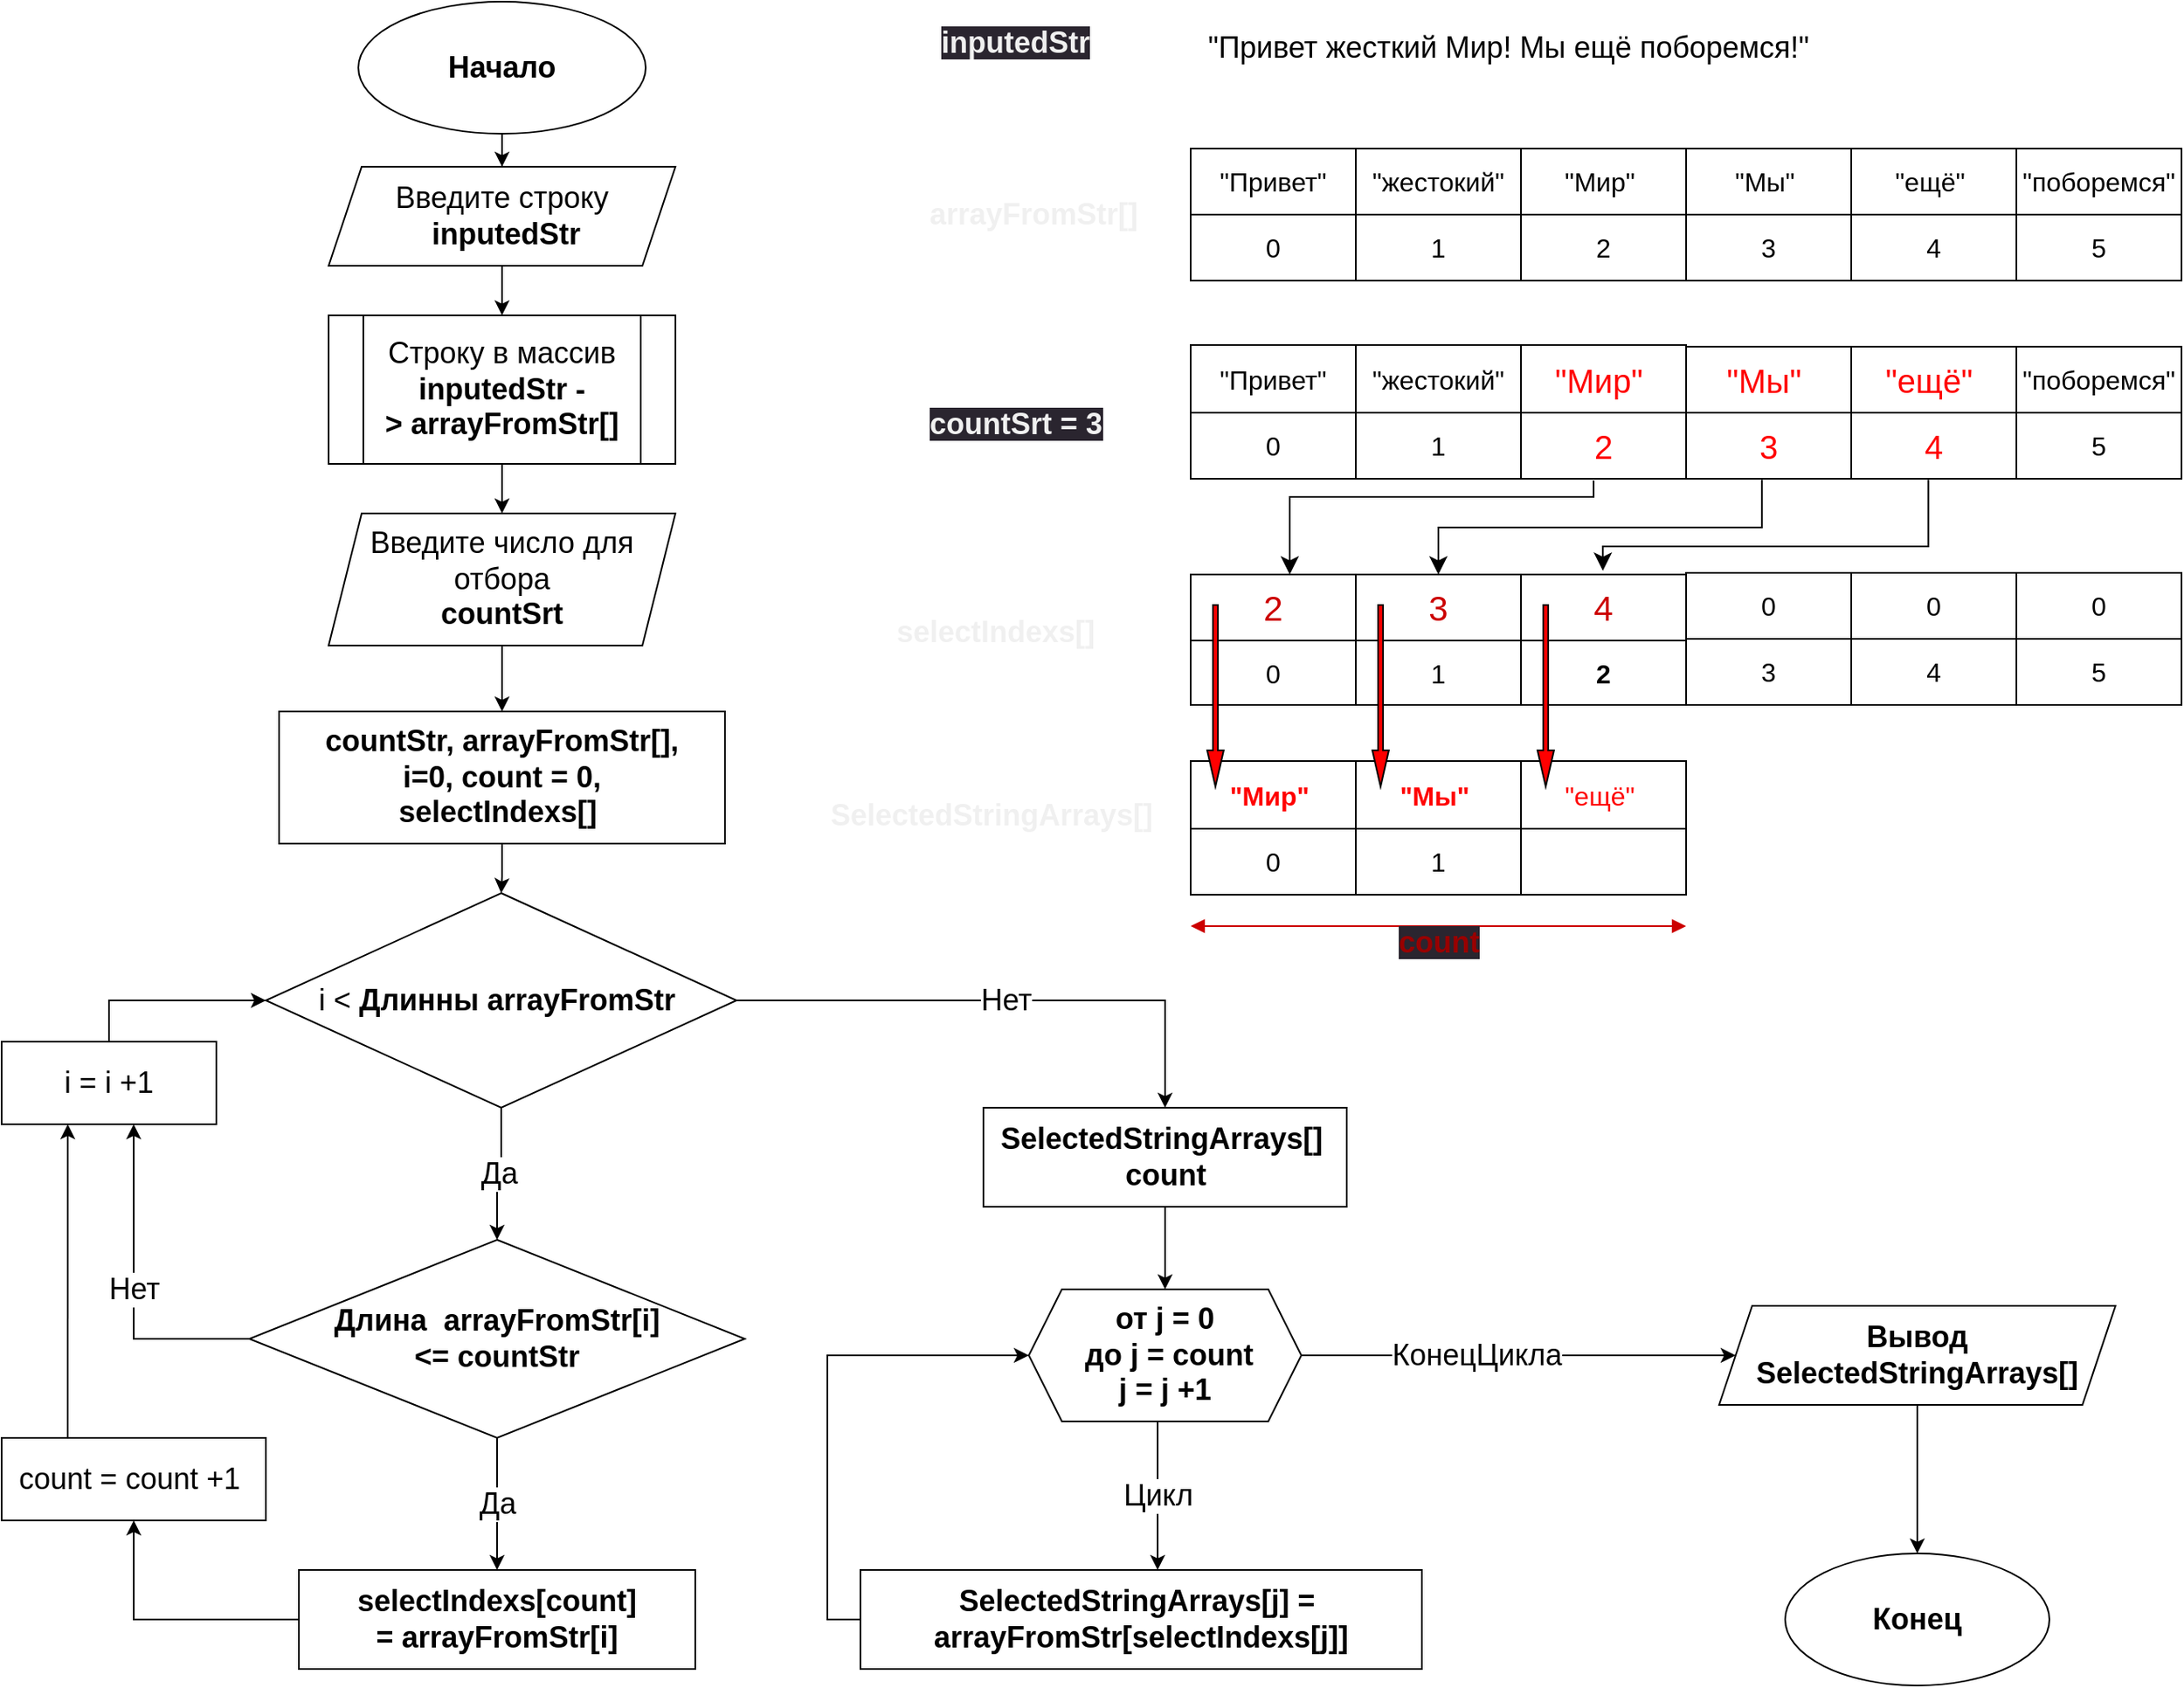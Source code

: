 <mxfile version="20.8.16" type="device"><diagram name="Страница 1" id="ohQdIO30g71w0_rjUA1t"><mxGraphModel dx="1821" dy="1052" grid="1" gridSize="10" guides="1" tooltips="1" connect="1" arrows="1" fold="1" page="1" pageScale="1" pageWidth="827" pageHeight="1169" math="0" shadow="0"><root><mxCell id="0"/><mxCell id="1" parent="0"/><mxCell id="PvsBPi_NQST_dRzDcCRy-4" value="" style="edgeStyle=orthogonalEdgeStyle;rounded=0;orthogonalLoop=1;jettySize=auto;html=1;fontSize=18;" edge="1" parent="1" source="PvsBPi_NQST_dRzDcCRy-1" target="PvsBPi_NQST_dRzDcCRy-3"><mxGeometry relative="1" as="geometry"/></mxCell><mxCell id="PvsBPi_NQST_dRzDcCRy-1" value="Начало" style="ellipse;whiteSpace=wrap;html=1;fontSize=18;fontStyle=1" vertex="1" parent="1"><mxGeometry x="256" y="30" width="174" height="80" as="geometry"/></mxCell><mxCell id="PvsBPi_NQST_dRzDcCRy-2" value="&lt;b&gt;Конец&lt;/b&gt;" style="ellipse;whiteSpace=wrap;html=1;fontSize=18;" vertex="1" parent="1"><mxGeometry x="1120" y="970" width="160" height="80" as="geometry"/></mxCell><mxCell id="PvsBPi_NQST_dRzDcCRy-6" value="" style="edgeStyle=orthogonalEdgeStyle;rounded=0;orthogonalLoop=1;jettySize=auto;html=1;fontSize=18;" edge="1" parent="1" source="PvsBPi_NQST_dRzDcCRy-3" target="PvsBPi_NQST_dRzDcCRy-5"><mxGeometry relative="1" as="geometry"/></mxCell><mxCell id="PvsBPi_NQST_dRzDcCRy-3" value="Введите строку&lt;br style=&quot;font-size: 18px;&quot;&gt;&amp;nbsp;&lt;b style=&quot;font-size: 18px;&quot;&gt;inputedStr&lt;/b&gt;" style="shape=parallelogram;perimeter=parallelogramPerimeter;whiteSpace=wrap;html=1;fixedSize=1;fontSize=18;" vertex="1" parent="1"><mxGeometry x="238" y="130" width="210" height="60" as="geometry"/></mxCell><mxCell id="PvsBPi_NQST_dRzDcCRy-9" value="" style="edgeStyle=orthogonalEdgeStyle;rounded=0;orthogonalLoop=1;jettySize=auto;html=1;fontSize=18;" edge="1" parent="1" source="PvsBPi_NQST_dRzDcCRy-5" target="PvsBPi_NQST_dRzDcCRy-8"><mxGeometry relative="1" as="geometry"/></mxCell><mxCell id="PvsBPi_NQST_dRzDcCRy-5" value="&lt;span style=&quot;border-color: var(--border-color); font-size: 18px;&quot;&gt;Строку в массив&lt;br style=&quot;font-size: 18px;&quot;&gt;&lt;b style=&quot;font-size: 18px;&quot;&gt;inputedStr -&amp;gt;&amp;nbsp;&lt;/b&gt;&lt;/span&gt;&lt;b style=&quot;font-size: 18px;&quot;&gt;arrayFromStr[]&lt;/b&gt;" style="shape=process;whiteSpace=wrap;html=1;backgroundOutline=1;fontSize=18;" vertex="1" parent="1"><mxGeometry x="238" y="220" width="210" height="90" as="geometry"/></mxCell><mxCell id="PvsBPi_NQST_dRzDcCRy-16" value="" style="edgeStyle=orthogonalEdgeStyle;rounded=0;orthogonalLoop=1;jettySize=auto;html=1;fontSize=18;" edge="1" parent="1" source="PvsBPi_NQST_dRzDcCRy-8" target="PvsBPi_NQST_dRzDcCRy-11"><mxGeometry relative="1" as="geometry"/></mxCell><mxCell id="PvsBPi_NQST_dRzDcCRy-8" value="Введите число для отбора&lt;br style=&quot;font-size: 18px;&quot;&gt;&lt;b style=&quot;font-size: 18px;&quot;&gt;countSrt&lt;/b&gt;" style="shape=parallelogram;perimeter=parallelogramPerimeter;whiteSpace=wrap;html=1;fixedSize=1;fontSize=18;" vertex="1" parent="1"><mxGeometry x="238" y="340" width="210" height="80" as="geometry"/></mxCell><mxCell id="PvsBPi_NQST_dRzDcCRy-13" value="" style="edgeStyle=orthogonalEdgeStyle;rounded=0;orthogonalLoop=1;jettySize=auto;html=1;fontSize=18;" edge="1" parent="1" source="PvsBPi_NQST_dRzDcCRy-11" target="PvsBPi_NQST_dRzDcCRy-12"><mxGeometry relative="1" as="geometry"/></mxCell><mxCell id="PvsBPi_NQST_dRzDcCRy-11" value="&lt;b style=&quot;border-color: var(--border-color); font-size: 18px;&quot;&gt;countStr,&amp;nbsp;&lt;b style=&quot;border-color: var(--border-color); font-size: 18px;&quot;&gt;arrayFromStr[],&lt;br style=&quot;font-size: 18px;&quot;&gt;&lt;/b&gt;i=0, count = 0,&lt;br style=&quot;font-size: 18px;&quot;&gt;selectIndexs[]&amp;nbsp;&lt;br style=&quot;font-size: 18px;&quot;&gt;&lt;/b&gt;" style="rounded=0;whiteSpace=wrap;html=1;fontSize=18;" vertex="1" parent="1"><mxGeometry x="208" y="460" width="270" height="80" as="geometry"/></mxCell><mxCell id="PvsBPi_NQST_dRzDcCRy-21" value="Да" style="edgeStyle=orthogonalEdgeStyle;rounded=0;orthogonalLoop=1;jettySize=auto;html=1;fontSize=18;" edge="1" parent="1" source="PvsBPi_NQST_dRzDcCRy-12" target="PvsBPi_NQST_dRzDcCRy-17"><mxGeometry relative="1" as="geometry"/></mxCell><mxCell id="PvsBPi_NQST_dRzDcCRy-32" value="Нет" style="edgeStyle=orthogonalEdgeStyle;rounded=0;orthogonalLoop=1;jettySize=auto;html=1;fontSize=18;entryX=0.5;entryY=0;entryDx=0;entryDy=0;" edge="1" parent="1" source="PvsBPi_NQST_dRzDcCRy-12" target="PvsBPi_NQST_dRzDcCRy-49"><mxGeometry relative="1" as="geometry"><mxPoint x="650" y="610" as="targetPoint"/></mxGeometry></mxCell><mxCell id="PvsBPi_NQST_dRzDcCRy-12" value="i &amp;lt;&amp;nbsp;&lt;b style=&quot;border-color: var(--border-color); font-size: 18px;&quot;&gt;Длинны&amp;nbsp;&lt;/b&gt;&lt;b style=&quot;border-color: var(--border-color); font-size: 18px;&quot;&gt;arrayFromStr&amp;nbsp;&lt;/b&gt;" style="rhombus;whiteSpace=wrap;html=1;rounded=0;fontSize=18;" vertex="1" parent="1"><mxGeometry x="200" y="570" width="285" height="130" as="geometry"/></mxCell><mxCell id="PvsBPi_NQST_dRzDcCRy-23" value="" style="edgeStyle=orthogonalEdgeStyle;rounded=0;orthogonalLoop=1;jettySize=auto;html=1;fontSize=18;" edge="1" parent="1" source="PvsBPi_NQST_dRzDcCRy-14" target="PvsBPi_NQST_dRzDcCRy-22"><mxGeometry relative="1" as="geometry"/></mxCell><mxCell id="PvsBPi_NQST_dRzDcCRy-14" value="&lt;b style=&quot;border-color: var(--border-color); font-size: 18px;&quot;&gt;selectIndexs[count] =&amp;nbsp;&lt;/b&gt;&lt;b style=&quot;border-color: var(--border-color); font-size: 18px;&quot;&gt;arrayFromStr[i]&lt;/b&gt;" style="whiteSpace=wrap;html=1;rounded=0;fontSize=18;" vertex="1" parent="1"><mxGeometry x="220" y="980" width="240" height="60" as="geometry"/></mxCell><mxCell id="PvsBPi_NQST_dRzDcCRy-20" value="Да" style="edgeStyle=orthogonalEdgeStyle;rounded=0;orthogonalLoop=1;jettySize=auto;html=1;fontSize=18;" edge="1" parent="1" source="PvsBPi_NQST_dRzDcCRy-17" target="PvsBPi_NQST_dRzDcCRy-14"><mxGeometry relative="1" as="geometry"/></mxCell><mxCell id="PvsBPi_NQST_dRzDcCRy-27" value="Нет" style="edgeStyle=orthogonalEdgeStyle;rounded=0;orthogonalLoop=1;jettySize=auto;html=1;fontSize=18;exitX=0;exitY=0.5;exitDx=0;exitDy=0;entryX=0.615;entryY=1;entryDx=0;entryDy=0;entryPerimeter=0;" edge="1" parent="1" source="PvsBPi_NQST_dRzDcCRy-17" target="PvsBPi_NQST_dRzDcCRy-24"><mxGeometry relative="1" as="geometry"><mxPoint x="120" y="740" as="targetPoint"/><Array as="points"><mxPoint x="120" y="840"/></Array></mxGeometry></mxCell><mxCell id="PvsBPi_NQST_dRzDcCRy-17" value="&lt;b style=&quot;border-color: var(--border-color); font-size: 18px;&quot;&gt;&lt;b style=&quot;border-color: var(--border-color); font-size: 18px;&quot;&gt;Длина&amp;nbsp;&amp;nbsp;&lt;/b&gt;arrayFromStr[i] &lt;br&gt;&amp;lt;=&amp;nbsp;&lt;/b&gt;&lt;b style=&quot;font-size: 18px;&quot;&gt;countStr&lt;/b&gt;" style="rhombus;whiteSpace=wrap;html=1;rounded=0;fontSize=18;" vertex="1" parent="1"><mxGeometry x="190" y="780" width="300" height="120" as="geometry"/></mxCell><mxCell id="PvsBPi_NQST_dRzDcCRy-43" value="" style="edgeStyle=orthogonalEdgeStyle;rounded=0;orthogonalLoop=1;jettySize=auto;html=1;fontSize=18;exitX=0.25;exitY=0;exitDx=0;exitDy=0;entryX=0.308;entryY=1;entryDx=0;entryDy=0;entryPerimeter=0;" edge="1" parent="1" source="PvsBPi_NQST_dRzDcCRy-22" target="PvsBPi_NQST_dRzDcCRy-24"><mxGeometry relative="1" as="geometry"><mxPoint x="80" y="750" as="targetPoint"/><Array as="points"/></mxGeometry></mxCell><mxCell id="PvsBPi_NQST_dRzDcCRy-22" value="count = count +1&amp;nbsp;" style="whiteSpace=wrap;html=1;rounded=0;fontSize=18;" vertex="1" parent="1"><mxGeometry x="40" y="900" width="160" height="50" as="geometry"/></mxCell><mxCell id="PvsBPi_NQST_dRzDcCRy-29" value="" style="edgeStyle=orthogonalEdgeStyle;rounded=0;orthogonalLoop=1;jettySize=auto;html=1;entryX=0;entryY=0.5;entryDx=0;entryDy=0;exitX=0.5;exitY=0;exitDx=0;exitDy=0;fontSize=18;" edge="1" parent="1" source="PvsBPi_NQST_dRzDcCRy-24" target="PvsBPi_NQST_dRzDcCRy-12"><mxGeometry relative="1" as="geometry"><mxPoint x="60" y="585" as="targetPoint"/></mxGeometry></mxCell><mxCell id="PvsBPi_NQST_dRzDcCRy-24" value="i = i +1" style="whiteSpace=wrap;html=1;rounded=0;fontSize=18;" vertex="1" parent="1"><mxGeometry x="40" y="660" width="130" height="50" as="geometry"/></mxCell><mxCell id="PvsBPi_NQST_dRzDcCRy-33" style="edgeStyle=orthogonalEdgeStyle;rounded=0;orthogonalLoop=1;jettySize=auto;html=1;exitX=0.5;exitY=1;exitDx=0;exitDy=0;fontSize=18;" edge="1" parent="1"><mxGeometry relative="1" as="geometry"><mxPoint x="825.5" y="1035" as="sourcePoint"/><mxPoint x="825.5" y="1035" as="targetPoint"/></mxGeometry></mxCell><mxCell id="PvsBPi_NQST_dRzDcCRy-37" value="" style="edgeStyle=orthogonalEdgeStyle;rounded=0;orthogonalLoop=1;jettySize=auto;html=1;entryX=0;entryY=0.5;entryDx=0;entryDy=0;exitX=0;exitY=0.5;exitDx=0;exitDy=0;fontSize=18;" edge="1" parent="1" source="PvsBPi_NQST_dRzDcCRy-35" target="PvsBPi_NQST_dRzDcCRy-38"><mxGeometry relative="1" as="geometry"><mxPoint x="735" y="915" as="targetPoint"/></mxGeometry></mxCell><mxCell id="PvsBPi_NQST_dRzDcCRy-35" value="&lt;b style=&quot;border-color: var(--border-color); font-size: 18px;&quot;&gt;SelectedStringArrays[&lt;b style=&quot;border-color: var(--border-color); font-size: 18px;&quot;&gt;j&lt;/b&gt;] =&amp;nbsp;&lt;br style=&quot;font-size: 18px;&quot;&gt;&lt;b style=&quot;border-color: var(--border-color); font-size: 18px;&quot;&gt;&lt;b style=&quot;border-color: var(--border-color); font-size: 18px;&quot;&gt;arrayFromStr[&lt;/b&gt;&lt;/b&gt;&lt;b style=&quot;border-color: var(--border-color); font-size: 18px;&quot;&gt;selectIndexs[j]]&lt;/b&gt;&lt;br style=&quot;font-size: 18px;&quot;&gt;&lt;/b&gt;" style="rounded=0;whiteSpace=wrap;html=1;fontSize=18;" vertex="1" parent="1"><mxGeometry x="560" y="980" width="340" height="60" as="geometry"/></mxCell><mxCell id="PvsBPi_NQST_dRzDcCRy-39" value="Цикл" style="edgeStyle=orthogonalEdgeStyle;rounded=0;orthogonalLoop=1;jettySize=auto;html=1;fontSize=18;" edge="1" parent="1" source="PvsBPi_NQST_dRzDcCRy-38" target="PvsBPi_NQST_dRzDcCRy-35"><mxGeometry relative="1" as="geometry"><Array as="points"><mxPoint x="740" y="970"/><mxPoint x="740" y="970"/></Array></mxGeometry></mxCell><mxCell id="PvsBPi_NQST_dRzDcCRy-45" value="" style="edgeStyle=orthogonalEdgeStyle;rounded=0;orthogonalLoop=1;jettySize=auto;html=1;fontSize=18;entryX=0;entryY=0.5;entryDx=0;entryDy=0;" edge="1" parent="1" source="PvsBPi_NQST_dRzDcCRy-38" target="PvsBPi_NQST_dRzDcCRy-44"><mxGeometry relative="1" as="geometry"><mxPoint x="1060" y="970" as="targetPoint"/></mxGeometry></mxCell><mxCell id="PvsBPi_NQST_dRzDcCRy-47" value="КонецЦикла" style="edgeLabel;html=1;align=center;verticalAlign=middle;resizable=0;points=[];fontSize=18;" vertex="1" connectable="0" parent="PvsBPi_NQST_dRzDcCRy-45"><mxGeometry x="-0.491" y="-3" relative="1" as="geometry"><mxPoint x="39" y="-3" as="offset"/></mxGeometry></mxCell><mxCell id="PvsBPi_NQST_dRzDcCRy-38" value="&lt;b style=&quot;font-size: 18px;&quot;&gt;от j = 0&lt;br style=&quot;font-size: 18px;&quot;&gt;&amp;nbsp;до j = count&lt;br style=&quot;font-size: 18px;&quot;&gt;j = j +1&lt;br style=&quot;font-size: 18px;&quot;&gt;&lt;/b&gt;" style="shape=hexagon;perimeter=hexagonPerimeter2;whiteSpace=wrap;html=1;fixedSize=1;fontSize=18;" vertex="1" parent="1"><mxGeometry x="662" y="810" width="165" height="80" as="geometry"/></mxCell><mxCell id="PvsBPi_NQST_dRzDcCRy-277" value="" style="edgeStyle=orthogonalEdgeStyle;rounded=0;orthogonalLoop=1;jettySize=auto;html=1;fontSize=16;fontColor=#000000;" edge="1" parent="1" source="PvsBPi_NQST_dRzDcCRy-44" target="PvsBPi_NQST_dRzDcCRy-2"><mxGeometry relative="1" as="geometry"/></mxCell><mxCell id="PvsBPi_NQST_dRzDcCRy-44" value="&lt;b style=&quot;border-color: var(--border-color);&quot;&gt;Вывод&lt;br&gt;SelectedStringArrays[]&lt;/b&gt;" style="shape=parallelogram;perimeter=parallelogramPerimeter;whiteSpace=wrap;html=1;fixedSize=1;fontSize=18;" vertex="1" parent="1"><mxGeometry x="1080" y="820" width="240" height="60" as="geometry"/></mxCell><mxCell id="PvsBPi_NQST_dRzDcCRy-50" value="" style="edgeStyle=orthogonalEdgeStyle;rounded=0;orthogonalLoop=1;jettySize=auto;html=1;fontSize=18;" edge="1" parent="1" source="PvsBPi_NQST_dRzDcCRy-49" target="PvsBPi_NQST_dRzDcCRy-38"><mxGeometry relative="1" as="geometry"/></mxCell><mxCell id="PvsBPi_NQST_dRzDcCRy-49" value="&lt;b style=&quot;border-color: var(--border-color); font-size: 18px;&quot;&gt;&lt;b style=&quot;border-color: var(--border-color);&quot;&gt;SelectedStringArrays[]&amp;nbsp;&lt;br&gt;&lt;/b&gt;&lt;b style=&quot;border-color: var(--border-color);&quot;&gt;count&lt;/b&gt;&lt;br style=&quot;font-size: 18px;&quot;&gt;&lt;/b&gt;" style="rounded=0;whiteSpace=wrap;html=1;fontSize=18;" vertex="1" parent="1"><mxGeometry x="634.5" y="700" width="220" height="60" as="geometry"/></mxCell><mxCell id="PvsBPi_NQST_dRzDcCRy-52" value="&quot;Привет жесткий Мир! Мы ещё поборемся!&quot;" style="text;html=1;align=center;verticalAlign=middle;resizable=0;points=[];autosize=1;strokeColor=none;fillColor=none;fontSize=18;" vertex="1" parent="1"><mxGeometry x="757" y="38" width="390" height="40" as="geometry"/></mxCell><mxCell id="PvsBPi_NQST_dRzDcCRy-87" value="" style="shape=table;startSize=0;container=1;collapsible=0;childLayout=tableLayout;fontSize=16;" vertex="1" parent="1"><mxGeometry x="760" y="119" width="300" height="80" as="geometry"/></mxCell><mxCell id="PvsBPi_NQST_dRzDcCRy-88" value="" style="shape=tableRow;horizontal=0;startSize=0;swimlaneHead=0;swimlaneBody=0;strokeColor=inherit;top=0;left=0;bottom=0;right=0;collapsible=0;dropTarget=0;fillColor=none;points=[[0,0.5],[1,0.5]];portConstraint=eastwest;fontSize=16;" vertex="1" parent="PvsBPi_NQST_dRzDcCRy-87"><mxGeometry width="300" height="40" as="geometry"/></mxCell><mxCell id="PvsBPi_NQST_dRzDcCRy-89" value="&quot;Привет&quot;" style="shape=partialRectangle;html=1;whiteSpace=wrap;connectable=0;strokeColor=inherit;overflow=hidden;fillColor=none;top=0;left=0;bottom=0;right=0;pointerEvents=1;fontSize=16;" vertex="1" parent="PvsBPi_NQST_dRzDcCRy-88"><mxGeometry width="100" height="40" as="geometry"><mxRectangle width="100" height="40" as="alternateBounds"/></mxGeometry></mxCell><mxCell id="PvsBPi_NQST_dRzDcCRy-90" value="&quot;жестокий&quot;" style="shape=partialRectangle;html=1;whiteSpace=wrap;connectable=0;strokeColor=inherit;overflow=hidden;fillColor=none;top=0;left=0;bottom=0;right=0;pointerEvents=1;fontSize=16;" vertex="1" parent="PvsBPi_NQST_dRzDcCRy-88"><mxGeometry x="100" width="100" height="40" as="geometry"><mxRectangle width="100" height="40" as="alternateBounds"/></mxGeometry></mxCell><mxCell id="PvsBPi_NQST_dRzDcCRy-91" value="&quot;Мир&quot;&amp;nbsp;" style="shape=partialRectangle;html=1;whiteSpace=wrap;connectable=0;strokeColor=inherit;overflow=hidden;fillColor=none;top=0;left=0;bottom=0;right=0;pointerEvents=1;fontSize=16;" vertex="1" parent="PvsBPi_NQST_dRzDcCRy-88"><mxGeometry x="200" width="100" height="40" as="geometry"><mxRectangle width="100" height="40" as="alternateBounds"/></mxGeometry></mxCell><mxCell id="PvsBPi_NQST_dRzDcCRy-92" value="" style="shape=tableRow;horizontal=0;startSize=0;swimlaneHead=0;swimlaneBody=0;strokeColor=inherit;top=0;left=0;bottom=0;right=0;collapsible=0;dropTarget=0;fillColor=none;points=[[0,0.5],[1,0.5]];portConstraint=eastwest;fontSize=16;" vertex="1" parent="PvsBPi_NQST_dRzDcCRy-87"><mxGeometry y="40" width="300" height="40" as="geometry"/></mxCell><mxCell id="PvsBPi_NQST_dRzDcCRy-93" value="0" style="shape=partialRectangle;html=1;whiteSpace=wrap;connectable=0;strokeColor=inherit;overflow=hidden;fillColor=none;top=0;left=0;bottom=0;right=0;pointerEvents=1;fontSize=16;" vertex="1" parent="PvsBPi_NQST_dRzDcCRy-92"><mxGeometry width="100" height="40" as="geometry"><mxRectangle width="100" height="40" as="alternateBounds"/></mxGeometry></mxCell><mxCell id="PvsBPi_NQST_dRzDcCRy-94" value="1" style="shape=partialRectangle;html=1;whiteSpace=wrap;connectable=0;strokeColor=inherit;overflow=hidden;fillColor=none;top=0;left=0;bottom=0;right=0;pointerEvents=1;fontSize=16;" vertex="1" parent="PvsBPi_NQST_dRzDcCRy-92"><mxGeometry x="100" width="100" height="40" as="geometry"><mxRectangle width="100" height="40" as="alternateBounds"/></mxGeometry></mxCell><mxCell id="PvsBPi_NQST_dRzDcCRy-95" value="2" style="shape=partialRectangle;html=1;whiteSpace=wrap;connectable=0;strokeColor=inherit;overflow=hidden;fillColor=none;top=0;left=0;bottom=0;right=0;pointerEvents=1;fontSize=16;" vertex="1" parent="PvsBPi_NQST_dRzDcCRy-92"><mxGeometry x="200" width="100" height="40" as="geometry"><mxRectangle width="100" height="40" as="alternateBounds"/></mxGeometry></mxCell><mxCell id="PvsBPi_NQST_dRzDcCRy-163" value="" style="shape=table;startSize=0;container=1;collapsible=0;childLayout=tableLayout;fontSize=16;" vertex="1" parent="1"><mxGeometry x="1060" y="119" width="300" height="80" as="geometry"/></mxCell><mxCell id="PvsBPi_NQST_dRzDcCRy-164" value="" style="shape=tableRow;horizontal=0;startSize=0;swimlaneHead=0;swimlaneBody=0;strokeColor=inherit;top=0;left=0;bottom=0;right=0;collapsible=0;dropTarget=0;fillColor=none;points=[[0,0.5],[1,0.5]];portConstraint=eastwest;fontSize=16;" vertex="1" parent="PvsBPi_NQST_dRzDcCRy-163"><mxGeometry width="300" height="40" as="geometry"/></mxCell><mxCell id="PvsBPi_NQST_dRzDcCRy-165" value="&quot;Мы&quot;&amp;nbsp;" style="shape=partialRectangle;html=1;whiteSpace=wrap;connectable=0;strokeColor=inherit;overflow=hidden;fillColor=none;top=0;left=0;bottom=0;right=0;pointerEvents=1;fontSize=16;" vertex="1" parent="PvsBPi_NQST_dRzDcCRy-164"><mxGeometry width="100" height="40" as="geometry"><mxRectangle width="100" height="40" as="alternateBounds"/></mxGeometry></mxCell><mxCell id="PvsBPi_NQST_dRzDcCRy-166" value="&amp;nbsp;&quot;ещё&quot;&amp;nbsp;&amp;nbsp;" style="shape=partialRectangle;html=1;whiteSpace=wrap;connectable=0;strokeColor=inherit;overflow=hidden;fillColor=none;top=0;left=0;bottom=0;right=0;pointerEvents=1;fontSize=16;" vertex="1" parent="PvsBPi_NQST_dRzDcCRy-164"><mxGeometry x="100" width="100" height="40" as="geometry"><mxRectangle width="100" height="40" as="alternateBounds"/></mxGeometry></mxCell><mxCell id="PvsBPi_NQST_dRzDcCRy-167" value="&quot;поборемся&quot;" style="shape=partialRectangle;html=1;whiteSpace=wrap;connectable=0;strokeColor=inherit;overflow=hidden;fillColor=none;top=0;left=0;bottom=0;right=0;pointerEvents=1;fontSize=16;" vertex="1" parent="PvsBPi_NQST_dRzDcCRy-164"><mxGeometry x="200" width="100" height="40" as="geometry"><mxRectangle width="100" height="40" as="alternateBounds"/></mxGeometry></mxCell><mxCell id="PvsBPi_NQST_dRzDcCRy-168" value="" style="shape=tableRow;horizontal=0;startSize=0;swimlaneHead=0;swimlaneBody=0;strokeColor=inherit;top=0;left=0;bottom=0;right=0;collapsible=0;dropTarget=0;fillColor=none;points=[[0,0.5],[1,0.5]];portConstraint=eastwest;fontSize=16;" vertex="1" parent="PvsBPi_NQST_dRzDcCRy-163"><mxGeometry y="40" width="300" height="40" as="geometry"/></mxCell><mxCell id="PvsBPi_NQST_dRzDcCRy-169" value="3" style="shape=partialRectangle;html=1;whiteSpace=wrap;connectable=0;strokeColor=inherit;overflow=hidden;fillColor=none;top=0;left=0;bottom=0;right=0;pointerEvents=1;fontSize=16;" vertex="1" parent="PvsBPi_NQST_dRzDcCRy-168"><mxGeometry width="100" height="40" as="geometry"><mxRectangle width="100" height="40" as="alternateBounds"/></mxGeometry></mxCell><mxCell id="PvsBPi_NQST_dRzDcCRy-170" value="4" style="shape=partialRectangle;html=1;whiteSpace=wrap;connectable=0;strokeColor=inherit;overflow=hidden;fillColor=none;top=0;left=0;bottom=0;right=0;pointerEvents=1;fontSize=16;" vertex="1" parent="PvsBPi_NQST_dRzDcCRy-168"><mxGeometry x="100" width="100" height="40" as="geometry"><mxRectangle width="100" height="40" as="alternateBounds"/></mxGeometry></mxCell><mxCell id="PvsBPi_NQST_dRzDcCRy-171" value="5" style="shape=partialRectangle;html=1;whiteSpace=wrap;connectable=0;strokeColor=inherit;overflow=hidden;fillColor=none;top=0;left=0;bottom=0;right=0;pointerEvents=1;fontSize=16;" vertex="1" parent="PvsBPi_NQST_dRzDcCRy-168"><mxGeometry x="200" width="100" height="40" as="geometry"><mxRectangle width="100" height="40" as="alternateBounds"/></mxGeometry></mxCell><mxCell id="PvsBPi_NQST_dRzDcCRy-176" value="" style="shape=table;startSize=0;container=1;collapsible=0;childLayout=tableLayout;fontSize=16;" vertex="1" parent="1"><mxGeometry x="760" y="238" width="300" height="81" as="geometry"/></mxCell><mxCell id="PvsBPi_NQST_dRzDcCRy-177" value="" style="shape=tableRow;horizontal=0;startSize=0;swimlaneHead=0;swimlaneBody=0;strokeColor=inherit;top=0;left=0;bottom=0;right=0;collapsible=0;dropTarget=0;fillColor=none;points=[[0,0.5],[1,0.5]];portConstraint=eastwest;fontSize=16;" vertex="1" parent="PvsBPi_NQST_dRzDcCRy-176"><mxGeometry width="300" height="41" as="geometry"/></mxCell><mxCell id="PvsBPi_NQST_dRzDcCRy-178" value="&quot;Привет&quot;" style="shape=partialRectangle;html=1;whiteSpace=wrap;connectable=0;strokeColor=inherit;overflow=hidden;fillColor=none;top=0;left=0;bottom=0;right=0;pointerEvents=1;fontSize=16;" vertex="1" parent="PvsBPi_NQST_dRzDcCRy-177"><mxGeometry width="100" height="41" as="geometry"><mxRectangle width="100" height="41" as="alternateBounds"/></mxGeometry></mxCell><mxCell id="PvsBPi_NQST_dRzDcCRy-179" value="&quot;жестокий&quot;" style="shape=partialRectangle;html=1;whiteSpace=wrap;connectable=0;strokeColor=inherit;overflow=hidden;fillColor=none;top=0;left=0;bottom=0;right=0;pointerEvents=1;fontSize=16;" vertex="1" parent="PvsBPi_NQST_dRzDcCRy-177"><mxGeometry x="100" width="100" height="41" as="geometry"><mxRectangle width="100" height="41" as="alternateBounds"/></mxGeometry></mxCell><mxCell id="PvsBPi_NQST_dRzDcCRy-180" value="&quot;Мир&quot;&amp;nbsp;" style="shape=partialRectangle;html=1;whiteSpace=wrap;connectable=0;strokeColor=inherit;overflow=hidden;fillColor=none;top=0;left=0;bottom=0;right=0;pointerEvents=1;fontSize=20;fontColor=#FF0000;" vertex="1" parent="PvsBPi_NQST_dRzDcCRy-177"><mxGeometry x="200" width="100" height="41" as="geometry"><mxRectangle width="100" height="41" as="alternateBounds"/></mxGeometry></mxCell><mxCell id="PvsBPi_NQST_dRzDcCRy-181" value="" style="shape=tableRow;horizontal=0;startSize=0;swimlaneHead=0;swimlaneBody=0;strokeColor=inherit;top=0;left=0;bottom=0;right=0;collapsible=0;dropTarget=0;fillColor=none;points=[[0,0.5],[1,0.5]];portConstraint=eastwest;fontSize=16;" vertex="1" parent="PvsBPi_NQST_dRzDcCRy-176"><mxGeometry y="41" width="300" height="40" as="geometry"/></mxCell><mxCell id="PvsBPi_NQST_dRzDcCRy-182" value="0" style="shape=partialRectangle;html=1;whiteSpace=wrap;connectable=0;strokeColor=inherit;overflow=hidden;fillColor=none;top=0;left=0;bottom=0;right=0;pointerEvents=1;fontSize=16;" vertex="1" parent="PvsBPi_NQST_dRzDcCRy-181"><mxGeometry width="100" height="40" as="geometry"><mxRectangle width="100" height="40" as="alternateBounds"/></mxGeometry></mxCell><mxCell id="PvsBPi_NQST_dRzDcCRy-183" value="1" style="shape=partialRectangle;html=1;whiteSpace=wrap;connectable=0;strokeColor=inherit;overflow=hidden;fillColor=none;top=0;left=0;bottom=0;right=0;pointerEvents=1;fontSize=16;" vertex="1" parent="PvsBPi_NQST_dRzDcCRy-181"><mxGeometry x="100" width="100" height="40" as="geometry"><mxRectangle width="100" height="40" as="alternateBounds"/></mxGeometry></mxCell><mxCell id="PvsBPi_NQST_dRzDcCRy-184" value="2" style="shape=partialRectangle;html=1;whiteSpace=wrap;connectable=0;strokeColor=inherit;overflow=hidden;fillColor=none;top=0;left=0;bottom=0;right=0;pointerEvents=1;fontSize=20;fontColor=#FF0000;" vertex="1" parent="PvsBPi_NQST_dRzDcCRy-181"><mxGeometry x="200" width="100" height="40" as="geometry"><mxRectangle width="100" height="40" as="alternateBounds"/></mxGeometry></mxCell><mxCell id="PvsBPi_NQST_dRzDcCRy-185" value="" style="shape=table;startSize=0;container=1;collapsible=0;childLayout=tableLayout;fontSize=16;" vertex="1" parent="1"><mxGeometry x="1060" y="239" width="300" height="80" as="geometry"/></mxCell><mxCell id="PvsBPi_NQST_dRzDcCRy-186" value="" style="shape=tableRow;horizontal=0;startSize=0;swimlaneHead=0;swimlaneBody=0;strokeColor=inherit;top=0;left=0;bottom=0;right=0;collapsible=0;dropTarget=0;fillColor=none;points=[[0,0.5],[1,0.5]];portConstraint=eastwest;fontSize=16;" vertex="1" parent="PvsBPi_NQST_dRzDcCRy-185"><mxGeometry width="300" height="40" as="geometry"/></mxCell><mxCell id="PvsBPi_NQST_dRzDcCRy-187" value="&quot;Мы&quot;&amp;nbsp;" style="shape=partialRectangle;html=1;whiteSpace=wrap;connectable=0;strokeColor=inherit;overflow=hidden;fillColor=none;top=0;left=0;bottom=0;right=0;pointerEvents=1;fontSize=20;fontColor=#FF0000;" vertex="1" parent="PvsBPi_NQST_dRzDcCRy-186"><mxGeometry width="100" height="40" as="geometry"><mxRectangle width="100" height="40" as="alternateBounds"/></mxGeometry></mxCell><mxCell id="PvsBPi_NQST_dRzDcCRy-188" value="&amp;nbsp;&quot;ещё&quot;&amp;nbsp;&amp;nbsp;" style="shape=partialRectangle;html=1;whiteSpace=wrap;connectable=0;strokeColor=inherit;overflow=hidden;fillColor=none;top=0;left=0;bottom=0;right=0;pointerEvents=1;fontSize=20;fontColor=#FF0000;" vertex="1" parent="PvsBPi_NQST_dRzDcCRy-186"><mxGeometry x="100" width="100" height="40" as="geometry"><mxRectangle width="100" height="40" as="alternateBounds"/></mxGeometry></mxCell><mxCell id="PvsBPi_NQST_dRzDcCRy-189" value="&quot;поборемся&quot;" style="shape=partialRectangle;html=1;whiteSpace=wrap;connectable=0;strokeColor=inherit;overflow=hidden;fillColor=none;top=0;left=0;bottom=0;right=0;pointerEvents=1;fontSize=16;" vertex="1" parent="PvsBPi_NQST_dRzDcCRy-186"><mxGeometry x="200" width="100" height="40" as="geometry"><mxRectangle width="100" height="40" as="alternateBounds"/></mxGeometry></mxCell><mxCell id="PvsBPi_NQST_dRzDcCRy-190" value="" style="shape=tableRow;horizontal=0;startSize=0;swimlaneHead=0;swimlaneBody=0;strokeColor=inherit;top=0;left=0;bottom=0;right=0;collapsible=0;dropTarget=0;fillColor=none;points=[[0,0.5],[1,0.5]];portConstraint=eastwest;fontSize=16;" vertex="1" parent="PvsBPi_NQST_dRzDcCRy-185"><mxGeometry y="40" width="300" height="40" as="geometry"/></mxCell><mxCell id="PvsBPi_NQST_dRzDcCRy-191" value="3" style="shape=partialRectangle;html=1;whiteSpace=wrap;connectable=0;strokeColor=inherit;overflow=hidden;fillColor=none;top=0;left=0;bottom=0;right=0;pointerEvents=1;fontSize=20;fontColor=#FF0000;" vertex="1" parent="PvsBPi_NQST_dRzDcCRy-190"><mxGeometry width="100" height="40" as="geometry"><mxRectangle width="100" height="40" as="alternateBounds"/></mxGeometry></mxCell><mxCell id="PvsBPi_NQST_dRzDcCRy-192" value="4" style="shape=partialRectangle;html=1;whiteSpace=wrap;connectable=0;strokeColor=inherit;overflow=hidden;fillColor=none;top=0;left=0;bottom=0;right=0;pointerEvents=1;fontSize=20;fontColor=#FF0000;" vertex="1" parent="PvsBPi_NQST_dRzDcCRy-190"><mxGeometry x="100" width="100" height="40" as="geometry"><mxRectangle width="100" height="40" as="alternateBounds"/></mxGeometry></mxCell><mxCell id="PvsBPi_NQST_dRzDcCRy-193" value="5" style="shape=partialRectangle;html=1;whiteSpace=wrap;connectable=0;strokeColor=inherit;overflow=hidden;fillColor=none;top=0;left=0;bottom=0;right=0;pointerEvents=1;fontSize=16;" vertex="1" parent="PvsBPi_NQST_dRzDcCRy-190"><mxGeometry x="200" width="100" height="40" as="geometry"><mxRectangle width="100" height="40" as="alternateBounds"/></mxGeometry></mxCell><mxCell id="PvsBPi_NQST_dRzDcCRy-194" value="&lt;b style=&quot;border-color: rgb(0, 0, 0); color: rgb(240, 240, 240); font-family: Helvetica; font-size: 18px; font-style: normal; font-variant-ligatures: normal; font-variant-caps: normal; letter-spacing: normal; orphans: 2; text-align: center; text-indent: 0px; text-transform: none; widows: 2; word-spacing: 0px; -webkit-text-stroke-width: 0px; text-decoration-thickness: initial; text-decoration-style: initial; text-decoration-color: initial;&quot;&gt;arrayFromStr[]&lt;/b&gt;" style="text;whiteSpace=wrap;html=1;fontSize=20;fontColor=#FF0000;fillColor=none;labelBackgroundColor=none;" vertex="1" parent="1"><mxGeometry x="600" y="139" width="160" height="50" as="geometry"/></mxCell><mxCell id="PvsBPi_NQST_dRzDcCRy-213" value="" style="shape=table;startSize=0;container=1;collapsible=0;childLayout=tableLayout;fontSize=16;" vertex="1" parent="1"><mxGeometry x="760" y="377" width="300" height="79" as="geometry"/></mxCell><mxCell id="PvsBPi_NQST_dRzDcCRy-214" value="" style="shape=tableRow;horizontal=0;startSize=0;swimlaneHead=0;swimlaneBody=0;strokeColor=inherit;top=0;left=0;bottom=0;right=0;collapsible=0;dropTarget=0;fillColor=none;points=[[0,0.5],[1,0.5]];portConstraint=eastwest;fontSize=16;" vertex="1" parent="PvsBPi_NQST_dRzDcCRy-213"><mxGeometry width="300" height="40" as="geometry"/></mxCell><mxCell id="PvsBPi_NQST_dRzDcCRy-215" value="2" style="shape=partialRectangle;html=1;whiteSpace=wrap;connectable=0;strokeColor=inherit;overflow=hidden;fillColor=none;top=0;left=0;bottom=0;right=0;pointerEvents=1;fontSize=21;fontColor=#CC0000;" vertex="1" parent="PvsBPi_NQST_dRzDcCRy-214"><mxGeometry width="100" height="40" as="geometry"><mxRectangle width="100" height="40" as="alternateBounds"/></mxGeometry></mxCell><mxCell id="PvsBPi_NQST_dRzDcCRy-216" value="3" style="shape=partialRectangle;html=1;whiteSpace=wrap;connectable=0;strokeColor=inherit;overflow=hidden;fillColor=none;top=0;left=0;bottom=0;right=0;pointerEvents=1;fontSize=21;fontColor=#CC0000;" vertex="1" parent="PvsBPi_NQST_dRzDcCRy-214"><mxGeometry x="100" width="100" height="40" as="geometry"><mxRectangle width="100" height="40" as="alternateBounds"/></mxGeometry></mxCell><mxCell id="PvsBPi_NQST_dRzDcCRy-217" value="4" style="shape=partialRectangle;html=1;whiteSpace=wrap;connectable=0;strokeColor=inherit;overflow=hidden;fillColor=none;top=0;left=0;bottom=0;right=0;pointerEvents=1;fontSize=21;fontColor=#CC0000;" vertex="1" parent="PvsBPi_NQST_dRzDcCRy-214"><mxGeometry x="200" width="100" height="40" as="geometry"><mxRectangle width="100" height="40" as="alternateBounds"/></mxGeometry></mxCell><mxCell id="PvsBPi_NQST_dRzDcCRy-218" value="" style="shape=tableRow;horizontal=0;startSize=0;swimlaneHead=0;swimlaneBody=0;strokeColor=inherit;top=0;left=0;bottom=0;right=0;collapsible=0;dropTarget=0;fillColor=none;points=[[0,0.5],[1,0.5]];portConstraint=eastwest;fontSize=16;" vertex="1" parent="PvsBPi_NQST_dRzDcCRy-213"><mxGeometry y="40" width="300" height="39" as="geometry"/></mxCell><mxCell id="PvsBPi_NQST_dRzDcCRy-219" value="0" style="shape=partialRectangle;html=1;whiteSpace=wrap;connectable=0;strokeColor=inherit;overflow=hidden;fillColor=none;top=0;left=0;bottom=0;right=0;pointerEvents=1;fontSize=16;" vertex="1" parent="PvsBPi_NQST_dRzDcCRy-218"><mxGeometry width="100" height="39" as="geometry"><mxRectangle width="100" height="39" as="alternateBounds"/></mxGeometry></mxCell><mxCell id="PvsBPi_NQST_dRzDcCRy-220" value="1" style="shape=partialRectangle;html=1;whiteSpace=wrap;connectable=0;strokeColor=inherit;overflow=hidden;fillColor=none;top=0;left=0;bottom=0;right=0;pointerEvents=1;fontSize=16;" vertex="1" parent="PvsBPi_NQST_dRzDcCRy-218"><mxGeometry x="100" width="100" height="39" as="geometry"><mxRectangle width="100" height="39" as="alternateBounds"/></mxGeometry></mxCell><mxCell id="PvsBPi_NQST_dRzDcCRy-221" value="&lt;b&gt;2&lt;/b&gt;" style="shape=partialRectangle;html=1;whiteSpace=wrap;connectable=0;strokeColor=inherit;overflow=hidden;fillColor=none;top=0;left=0;bottom=0;right=0;pointerEvents=1;fontSize=16;" vertex="1" parent="PvsBPi_NQST_dRzDcCRy-218"><mxGeometry x="200" width="100" height="39" as="geometry"><mxRectangle width="100" height="39" as="alternateBounds"/></mxGeometry></mxCell><mxCell id="PvsBPi_NQST_dRzDcCRy-222" value="" style="shape=table;startSize=0;container=1;collapsible=0;childLayout=tableLayout;fontSize=16;" vertex="1" parent="1"><mxGeometry x="1060" y="376" width="300" height="80" as="geometry"/></mxCell><mxCell id="PvsBPi_NQST_dRzDcCRy-223" value="" style="shape=tableRow;horizontal=0;startSize=0;swimlaneHead=0;swimlaneBody=0;strokeColor=inherit;top=0;left=0;bottom=0;right=0;collapsible=0;dropTarget=0;fillColor=none;points=[[0,0.5],[1,0.5]];portConstraint=eastwest;fontSize=16;" vertex="1" parent="PvsBPi_NQST_dRzDcCRy-222"><mxGeometry width="300" height="40" as="geometry"/></mxCell><mxCell id="PvsBPi_NQST_dRzDcCRy-224" value="0" style="shape=partialRectangle;html=1;whiteSpace=wrap;connectable=0;strokeColor=inherit;overflow=hidden;fillColor=none;top=0;left=0;bottom=0;right=0;pointerEvents=1;fontSize=16;" vertex="1" parent="PvsBPi_NQST_dRzDcCRy-223"><mxGeometry width="100" height="40" as="geometry"><mxRectangle width="100" height="40" as="alternateBounds"/></mxGeometry></mxCell><mxCell id="PvsBPi_NQST_dRzDcCRy-225" value="0" style="shape=partialRectangle;html=1;whiteSpace=wrap;connectable=0;strokeColor=inherit;overflow=hidden;fillColor=none;top=0;left=0;bottom=0;right=0;pointerEvents=1;fontSize=16;" vertex="1" parent="PvsBPi_NQST_dRzDcCRy-223"><mxGeometry x="100" width="100" height="40" as="geometry"><mxRectangle width="100" height="40" as="alternateBounds"/></mxGeometry></mxCell><mxCell id="PvsBPi_NQST_dRzDcCRy-226" value="0" style="shape=partialRectangle;html=1;whiteSpace=wrap;connectable=0;strokeColor=inherit;overflow=hidden;fillColor=none;top=0;left=0;bottom=0;right=0;pointerEvents=1;fontSize=16;" vertex="1" parent="PvsBPi_NQST_dRzDcCRy-223"><mxGeometry x="200" width="100" height="40" as="geometry"><mxRectangle width="100" height="40" as="alternateBounds"/></mxGeometry></mxCell><mxCell id="PvsBPi_NQST_dRzDcCRy-227" value="" style="shape=tableRow;horizontal=0;startSize=0;swimlaneHead=0;swimlaneBody=0;strokeColor=inherit;top=0;left=0;bottom=0;right=0;collapsible=0;dropTarget=0;fillColor=none;points=[[0,0.5],[1,0.5]];portConstraint=eastwest;fontSize=16;" vertex="1" parent="PvsBPi_NQST_dRzDcCRy-222"><mxGeometry y="40" width="300" height="40" as="geometry"/></mxCell><mxCell id="PvsBPi_NQST_dRzDcCRy-228" value="3" style="shape=partialRectangle;html=1;whiteSpace=wrap;connectable=0;strokeColor=inherit;overflow=hidden;fillColor=none;top=0;left=0;bottom=0;right=0;pointerEvents=1;fontSize=16;" vertex="1" parent="PvsBPi_NQST_dRzDcCRy-227"><mxGeometry width="100" height="40" as="geometry"><mxRectangle width="100" height="40" as="alternateBounds"/></mxGeometry></mxCell><mxCell id="PvsBPi_NQST_dRzDcCRy-229" value="4" style="shape=partialRectangle;html=1;whiteSpace=wrap;connectable=0;strokeColor=inherit;overflow=hidden;fillColor=none;top=0;left=0;bottom=0;right=0;pointerEvents=1;fontSize=16;" vertex="1" parent="PvsBPi_NQST_dRzDcCRy-227"><mxGeometry x="100" width="100" height="40" as="geometry"><mxRectangle width="100" height="40" as="alternateBounds"/></mxGeometry></mxCell><mxCell id="PvsBPi_NQST_dRzDcCRy-230" value="5" style="shape=partialRectangle;html=1;whiteSpace=wrap;connectable=0;strokeColor=inherit;overflow=hidden;fillColor=none;top=0;left=0;bottom=0;right=0;pointerEvents=1;fontSize=16;" vertex="1" parent="PvsBPi_NQST_dRzDcCRy-227"><mxGeometry x="200" width="100" height="40" as="geometry"><mxRectangle width="100" height="40" as="alternateBounds"/></mxGeometry></mxCell><mxCell id="PvsBPi_NQST_dRzDcCRy-231" value="&lt;b style=&quot;border-color: var(--border-color); color: rgb(240, 240, 240); font-family: Helvetica; font-size: 18px; font-style: normal; font-variant-ligatures: normal; font-variant-caps: normal; letter-spacing: normal; orphans: 2; text-align: center; text-indent: 0px; text-transform: none; widows: 2; word-spacing: 0px; -webkit-text-stroke-width: 0px; text-decoration-thickness: initial; text-decoration-style: initial; text-decoration-color: initial;&quot;&gt;selectIndexs[]&lt;/b&gt;" style="text;whiteSpace=wrap;html=1;fontSize=20;fontColor=#FF0000;fillColor=none;labelBackgroundColor=none;" vertex="1" parent="1"><mxGeometry x="580" y="391.5" width="150" height="50" as="geometry"/></mxCell><mxCell id="PvsBPi_NQST_dRzDcCRy-237" value="" style="edgeStyle=elbowEdgeStyle;elbow=vertical;endArrow=classic;html=1;curved=0;rounded=0;endSize=8;startSize=8;fontSize=21;fontColor=#CC0000;entryX=0.2;entryY=0;entryDx=0;entryDy=0;entryPerimeter=0;" edge="1" parent="1" target="PvsBPi_NQST_dRzDcCRy-214"><mxGeometry width="50" height="50" relative="1" as="geometry"><mxPoint x="1004" y="320" as="sourcePoint"/><mxPoint x="890" y="300" as="targetPoint"/><Array as="points"><mxPoint x="880" y="330"/></Array></mxGeometry></mxCell><mxCell id="PvsBPi_NQST_dRzDcCRy-238" value="" style="edgeStyle=elbowEdgeStyle;elbow=vertical;endArrow=classic;html=1;curved=0;rounded=0;endSize=8;startSize=8;fontSize=21;fontColor=#CC0000;exitX=0.153;exitY=1.015;exitDx=0;exitDy=0;exitPerimeter=0;" edge="1" parent="1" source="PvsBPi_NQST_dRzDcCRy-190" target="PvsBPi_NQST_dRzDcCRy-214"><mxGeometry width="50" height="50" relative="1" as="geometry"><mxPoint x="1070" y="310" as="sourcePoint"/><mxPoint x="1120" y="260" as="targetPoint"/></mxGeometry></mxCell><mxCell id="PvsBPi_NQST_dRzDcCRy-239" value="" style="edgeStyle=elbowEdgeStyle;elbow=vertical;endArrow=classic;html=1;curved=0;rounded=0;endSize=8;startSize=8;fontSize=21;fontColor=#CC0000;exitX=0.489;exitY=1.015;exitDx=0;exitDy=0;exitPerimeter=0;entryX=0.832;entryY=-0.057;entryDx=0;entryDy=0;entryPerimeter=0;" edge="1" parent="1" source="PvsBPi_NQST_dRzDcCRy-190" target="PvsBPi_NQST_dRzDcCRy-214"><mxGeometry width="50" height="50" relative="1" as="geometry"><mxPoint x="1115.9" y="329.6" as="sourcePoint"/><mxPoint x="920" y="370" as="targetPoint"/><Array as="points"><mxPoint x="1110" y="360"/></Array></mxGeometry></mxCell><mxCell id="PvsBPi_NQST_dRzDcCRy-246" value="" style="shape=table;startSize=0;container=1;collapsible=0;childLayout=tableLayout;fontSize=16;fontColor=#FFFFFF;" vertex="1" parent="1"><mxGeometry x="760" y="490" width="300" height="81" as="geometry"/></mxCell><mxCell id="PvsBPi_NQST_dRzDcCRy-247" value="" style="shape=tableRow;horizontal=0;startSize=0;swimlaneHead=0;swimlaneBody=0;strokeColor=inherit;top=0;left=0;bottom=0;right=0;collapsible=0;dropTarget=0;fillColor=none;points=[[0,0.5],[1,0.5]];portConstraint=eastwest;fontSize=16;" vertex="1" parent="PvsBPi_NQST_dRzDcCRy-246"><mxGeometry width="300" height="41" as="geometry"/></mxCell><mxCell id="PvsBPi_NQST_dRzDcCRy-248" value="&lt;font color=&quot;#ff0000&quot; style=&quot;font-size: 16px;&quot;&gt;&lt;b style=&quot;font-size: 16px;&quot;&gt;&quot;Мир&quot;&amp;nbsp;&lt;/b&gt;&lt;/font&gt;" style="shape=partialRectangle;html=1;whiteSpace=wrap;connectable=0;strokeColor=inherit;overflow=hidden;fillColor=none;top=0;left=0;bottom=0;right=0;pointerEvents=1;fontSize=16;" vertex="1" parent="PvsBPi_NQST_dRzDcCRy-247"><mxGeometry width="100" height="41" as="geometry"><mxRectangle width="100" height="41" as="alternateBounds"/></mxGeometry></mxCell><mxCell id="PvsBPi_NQST_dRzDcCRy-249" value="&lt;font color=&quot;#ff0000&quot; style=&quot;font-size: 16px;&quot;&gt;&lt;b style=&quot;font-size: 16px;&quot;&gt;&quot;Мы&quot;&amp;nbsp;&lt;/b&gt;&lt;/font&gt;" style="shape=partialRectangle;html=1;whiteSpace=wrap;connectable=0;strokeColor=inherit;overflow=hidden;fillColor=none;top=0;left=0;bottom=0;right=0;pointerEvents=1;fontSize=16;" vertex="1" parent="PvsBPi_NQST_dRzDcCRy-247"><mxGeometry x="100" width="100" height="41" as="geometry"><mxRectangle width="100" height="41" as="alternateBounds"/></mxGeometry></mxCell><mxCell id="PvsBPi_NQST_dRzDcCRy-250" value="&amp;nbsp;&quot;ещё&quot;&amp;nbsp;&amp;nbsp;" style="shape=partialRectangle;html=1;whiteSpace=wrap;connectable=0;strokeColor=inherit;overflow=hidden;fillColor=none;top=0;left=0;bottom=0;right=0;pointerEvents=1;fontSize=16;fontColor=#FF0000;" vertex="1" parent="PvsBPi_NQST_dRzDcCRy-247"><mxGeometry x="200" width="100" height="41" as="geometry"><mxRectangle width="100" height="41" as="alternateBounds"/></mxGeometry></mxCell><mxCell id="PvsBPi_NQST_dRzDcCRy-251" value="" style="shape=tableRow;horizontal=0;startSize=0;swimlaneHead=0;swimlaneBody=0;strokeColor=inherit;top=0;left=0;bottom=0;right=0;collapsible=0;dropTarget=0;fillColor=none;points=[[0,0.5],[1,0.5]];portConstraint=eastwest;fontSize=16;" vertex="1" parent="PvsBPi_NQST_dRzDcCRy-246"><mxGeometry y="41" width="300" height="40" as="geometry"/></mxCell><mxCell id="PvsBPi_NQST_dRzDcCRy-252" value="0" style="shape=partialRectangle;html=1;whiteSpace=wrap;connectable=0;strokeColor=inherit;overflow=hidden;fillColor=none;top=0;left=0;bottom=0;right=0;pointerEvents=1;fontSize=16;" vertex="1" parent="PvsBPi_NQST_dRzDcCRy-251"><mxGeometry width="100" height="40" as="geometry"><mxRectangle width="100" height="40" as="alternateBounds"/></mxGeometry></mxCell><mxCell id="PvsBPi_NQST_dRzDcCRy-253" value="1" style="shape=partialRectangle;html=1;whiteSpace=wrap;connectable=0;strokeColor=inherit;overflow=hidden;fillColor=none;top=0;left=0;bottom=0;right=0;pointerEvents=1;fontSize=16;" vertex="1" parent="PvsBPi_NQST_dRzDcCRy-251"><mxGeometry x="100" width="100" height="40" as="geometry"><mxRectangle width="100" height="40" as="alternateBounds"/></mxGeometry></mxCell><mxCell id="PvsBPi_NQST_dRzDcCRy-254" value="&lt;b&gt;2&lt;/b&gt;" style="shape=partialRectangle;html=1;whiteSpace=wrap;connectable=0;strokeColor=inherit;overflow=hidden;fillColor=none;top=0;left=0;bottom=0;right=0;pointerEvents=1;fontSize=16;fontColor=#FFFFFF;" vertex="1" parent="PvsBPi_NQST_dRzDcCRy-251"><mxGeometry x="200" width="100" height="40" as="geometry"><mxRectangle width="100" height="40" as="alternateBounds"/></mxGeometry></mxCell><mxCell id="PvsBPi_NQST_dRzDcCRy-264" value="&lt;b style=&quot;border-color: var(--border-color); color: rgb(240, 240, 240); font-family: Helvetica; font-size: 18px; font-style: normal; font-variant-ligatures: normal; font-variant-caps: normal; letter-spacing: normal; orphans: 2; text-align: center; text-indent: 0px; text-transform: none; widows: 2; word-spacing: 0px; -webkit-text-stroke-width: 0px; text-decoration-thickness: initial; text-decoration-style: initial; text-decoration-color: initial;&quot;&gt;&lt;b style=&quot;border-color: var(--border-color);&quot;&gt;SelectedStringArrays[]&amp;nbsp;&lt;/b&gt;&lt;/b&gt;" style="text;whiteSpace=wrap;html=1;fontSize=16;fontColor=#FFFFFF;fillColor=none;labelBackgroundColor=none;" vertex="1" parent="1"><mxGeometry x="540" y="505.5" width="230" height="50" as="geometry"/></mxCell><mxCell id="PvsBPi_NQST_dRzDcCRy-268" value="" style="shape=singleArrow;direction=south;whiteSpace=wrap;html=1;labelBackgroundColor=#990000;labelBorderColor=#990000;fontSize=16;fontColor=#FFFFFF;fillColor=#FF0000;" vertex="1" parent="1"><mxGeometry x="770" y="395.5" width="10" height="110" as="geometry"/></mxCell><mxCell id="PvsBPi_NQST_dRzDcCRy-269" value="" style="shape=singleArrow;direction=south;whiteSpace=wrap;html=1;labelBackgroundColor=#990000;labelBorderColor=#990000;fontSize=16;fontColor=#FFFFFF;fillColor=#FF0000;" vertex="1" parent="1"><mxGeometry x="970" y="395.5" width="10" height="110" as="geometry"/></mxCell><mxCell id="PvsBPi_NQST_dRzDcCRy-270" value="" style="shape=singleArrow;direction=south;whiteSpace=wrap;html=1;labelBackgroundColor=#990000;labelBorderColor=#990000;fontSize=16;fontColor=#FFFFFF;fillColor=#FF0000;" vertex="1" parent="1"><mxGeometry x="870" y="395.5" width="10" height="110" as="geometry"/></mxCell><mxCell id="PvsBPi_NQST_dRzDcCRy-273" value="&lt;b style=&quot;border-color: rgb(0, 0, 0); color: rgb(240, 240, 240); font-family: Helvetica; font-size: 18px; font-style: normal; font-variant-ligatures: normal; font-variant-caps: normal; letter-spacing: normal; orphans: 2; text-align: center; text-indent: 0px; text-transform: none; widows: 2; word-spacing: 0px; -webkit-text-stroke-width: 0px; background-color: rgb(42, 37, 47); text-decoration-thickness: initial; text-decoration-style: initial; text-decoration-color: initial;&quot;&gt;countSrt = 3&lt;/b&gt;" style="text;whiteSpace=wrap;html=1;fontSize=16;fontColor=#000000;" vertex="1" parent="1"><mxGeometry x="600" y="269" width="110" height="50" as="geometry"/></mxCell><mxCell id="PvsBPi_NQST_dRzDcCRy-274" value="&lt;b style=&quot;border-color: rgb(0, 0, 0); color: rgb(240, 240, 240); font-family: Helvetica; font-size: 18px; font-style: normal; font-variant-ligatures: normal; font-variant-caps: normal; letter-spacing: normal; orphans: 2; text-align: center; text-indent: 0px; text-transform: none; widows: 2; word-spacing: 0px; -webkit-text-stroke-width: 0px; background-color: rgb(42, 37, 47); text-decoration-thickness: initial; text-decoration-style: initial; text-decoration-color: initial;&quot;&gt;inputedStr&lt;/b&gt;" style="text;whiteSpace=wrap;html=1;fontSize=16;fontColor=#000000;" vertex="1" parent="1"><mxGeometry x="607" y="38" width="120" height="50" as="geometry"/></mxCell><mxCell id="PvsBPi_NQST_dRzDcCRy-275" value="" style="endArrow=block;startArrow=block;endFill=1;startFill=1;html=1;rounded=0;fontSize=16;fontColor=#000000;fontStyle=1;fillColor=#f8cecc;strokeColor=#CC0000;" edge="1" parent="1"><mxGeometry width="160" relative="1" as="geometry"><mxPoint x="760" y="590" as="sourcePoint"/><mxPoint x="1060" y="590" as="targetPoint"/></mxGeometry></mxCell><mxCell id="PvsBPi_NQST_dRzDcCRy-278" value="&lt;b style=&quot;border-color: var(--border-color); background-color: rgb(42, 37, 47); font-size: 18px;&quot;&gt;&lt;b style=&quot;border-color: var(--border-color);&quot;&gt;count&lt;/b&gt;&lt;/b&gt;" style="edgeLabel;html=1;align=center;verticalAlign=middle;resizable=0;points=[];fontSize=16;fontColor=#990000;" vertex="1" connectable="0" parent="PvsBPi_NQST_dRzDcCRy-275"><mxGeometry x="0.105" y="3" relative="1" as="geometry"><mxPoint x="-16" y="13" as="offset"/></mxGeometry></mxCell></root></mxGraphModel></diagram></mxfile>